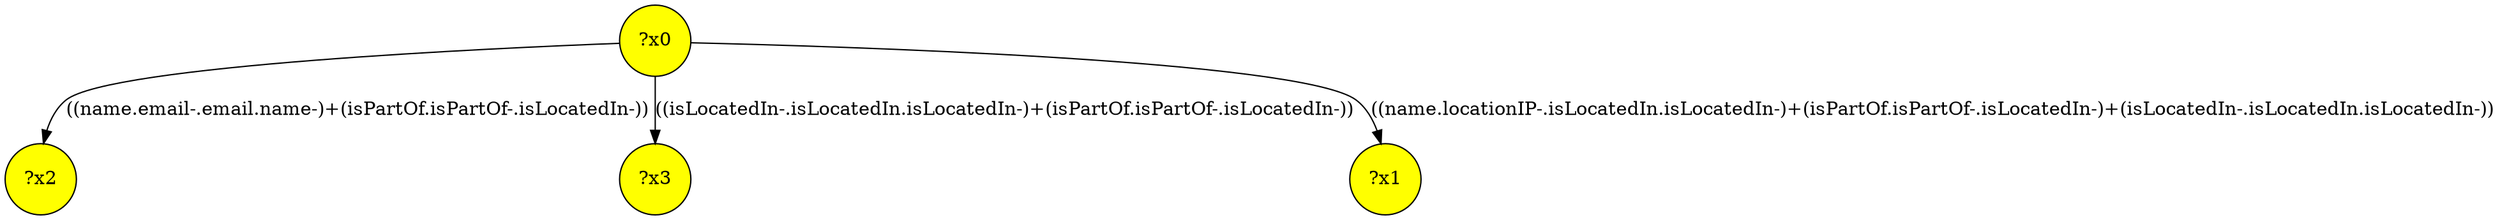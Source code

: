 digraph g {
	x2 [fillcolor="yellow", style="filled," shape=circle, label="?x2"];
	x3 [fillcolor="yellow", style="filled," shape=circle, label="?x3"];
	x1 [fillcolor="yellow", style="filled," shape=circle, label="?x1"];
	x0 [fillcolor="yellow", style="filled," shape=circle, label="?x0"];
	x0 -> x1 [label="((name.locationIP-.isLocatedIn.isLocatedIn-)+(isPartOf.isPartOf-.isLocatedIn-)+(isLocatedIn-.isLocatedIn.isLocatedIn-))"];
	x0 -> x2 [label="((name.email-.email.name-)+(isPartOf.isPartOf-.isLocatedIn-))"];
	x0 -> x3 [label="((isLocatedIn-.isLocatedIn.isLocatedIn-)+(isPartOf.isPartOf-.isLocatedIn-))"];
}
